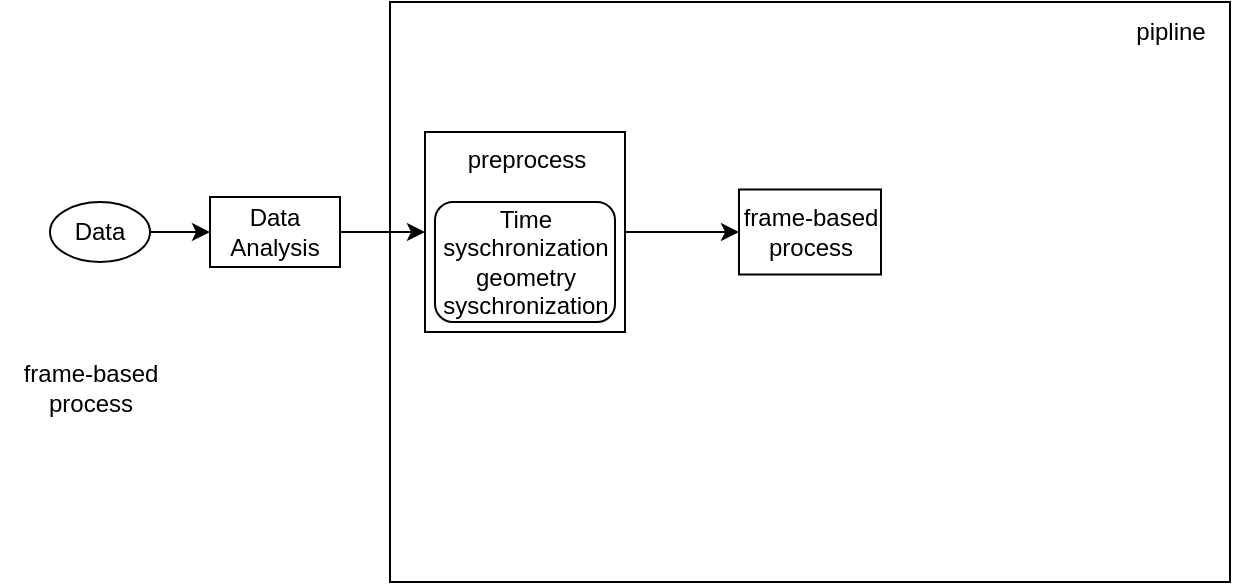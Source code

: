 <mxfile version="22.1.18" type="github">
  <diagram name="第 1 页" id="5V8VyhHseoGHD0zVhbOg">
    <mxGraphModel dx="1653" dy="463" grid="1" gridSize="10" guides="1" tooltips="1" connect="1" arrows="1" fold="1" page="1" pageScale="1" pageWidth="827" pageHeight="1169" math="0" shadow="0">
      <root>
        <mxCell id="0" />
        <mxCell id="1" parent="0" />
        <mxCell id="7JiSYU3RyPmA38J1bO-Y-3" value="" style="edgeStyle=orthogonalEdgeStyle;rounded=0;orthogonalLoop=1;jettySize=auto;html=1;" edge="1" parent="1" source="7JiSYU3RyPmA38J1bO-Y-1" target="7JiSYU3RyPmA38J1bO-Y-2">
          <mxGeometry relative="1" as="geometry" />
        </mxCell>
        <mxCell id="7JiSYU3RyPmA38J1bO-Y-1" value="Data" style="ellipse;whiteSpace=wrap;html=1;" vertex="1" parent="1">
          <mxGeometry x="10" y="380" width="50" height="30" as="geometry" />
        </mxCell>
        <mxCell id="7JiSYU3RyPmA38J1bO-Y-7" value="" style="edgeStyle=orthogonalEdgeStyle;rounded=0;orthogonalLoop=1;jettySize=auto;html=1;" edge="1" parent="1" source="7JiSYU3RyPmA38J1bO-Y-2" target="7JiSYU3RyPmA38J1bO-Y-6">
          <mxGeometry relative="1" as="geometry" />
        </mxCell>
        <mxCell id="7JiSYU3RyPmA38J1bO-Y-2" value="Data Analysis" style="whiteSpace=wrap;html=1;" vertex="1" parent="1">
          <mxGeometry x="90" y="377.5" width="65" height="35" as="geometry" />
        </mxCell>
        <mxCell id="7JiSYU3RyPmA38J1bO-Y-4" value="" style="whiteSpace=wrap;html=1;fillColor=none;" vertex="1" parent="1">
          <mxGeometry x="180" y="280" width="420" height="290" as="geometry" />
        </mxCell>
        <mxCell id="7JiSYU3RyPmA38J1bO-Y-17" value="" style="edgeStyle=orthogonalEdgeStyle;rounded=0;orthogonalLoop=1;jettySize=auto;html=1;" edge="1" parent="1" source="7JiSYU3RyPmA38J1bO-Y-6" target="7JiSYU3RyPmA38J1bO-Y-16">
          <mxGeometry relative="1" as="geometry" />
        </mxCell>
        <mxCell id="7JiSYU3RyPmA38J1bO-Y-6" value="" style="whiteSpace=wrap;html=1;" vertex="1" parent="1">
          <mxGeometry x="197.5" y="345" width="100" height="100" as="geometry" />
        </mxCell>
        <mxCell id="7JiSYU3RyPmA38J1bO-Y-11" value="Time syschronization&lt;br style=&quot;border-color: var(--border-color);&quot;&gt;geometry syschronization" style="rounded=1;whiteSpace=wrap;html=1;" vertex="1" parent="1">
          <mxGeometry x="202.5" y="380" width="90" height="60" as="geometry" />
        </mxCell>
        <mxCell id="7JiSYU3RyPmA38J1bO-Y-16" value="frame-based&lt;br&gt;process" style="whiteSpace=wrap;html=1;" vertex="1" parent="1">
          <mxGeometry x="354.5" y="373.75" width="71" height="42.5" as="geometry" />
        </mxCell>
        <mxCell id="7JiSYU3RyPmA38J1bO-Y-20" value="pipline" style="text;html=1;align=center;verticalAlign=middle;resizable=0;points=[];autosize=1;strokeColor=none;fillColor=none;" vertex="1" parent="1">
          <mxGeometry x="540" y="280" width="60" height="30" as="geometry" />
        </mxCell>
        <mxCell id="7JiSYU3RyPmA38J1bO-Y-23" value="preprocess" style="text;html=1;align=center;verticalAlign=middle;resizable=0;points=[];autosize=1;strokeColor=none;fillColor=none;" vertex="1" parent="1">
          <mxGeometry x="207.5" y="343.75" width="80" height="30" as="geometry" />
        </mxCell>
        <mxCell id="7JiSYU3RyPmA38J1bO-Y-24" value="frame-based&lt;br style=&quot;border-color: var(--border-color);&quot;&gt;&lt;span style=&quot;&quot;&gt;process&lt;/span&gt;" style="text;html=1;align=center;verticalAlign=middle;resizable=0;points=[];autosize=1;strokeColor=none;fillColor=none;" vertex="1" parent="1">
          <mxGeometry x="-15" y="453" width="90" height="40" as="geometry" />
        </mxCell>
      </root>
    </mxGraphModel>
  </diagram>
</mxfile>
